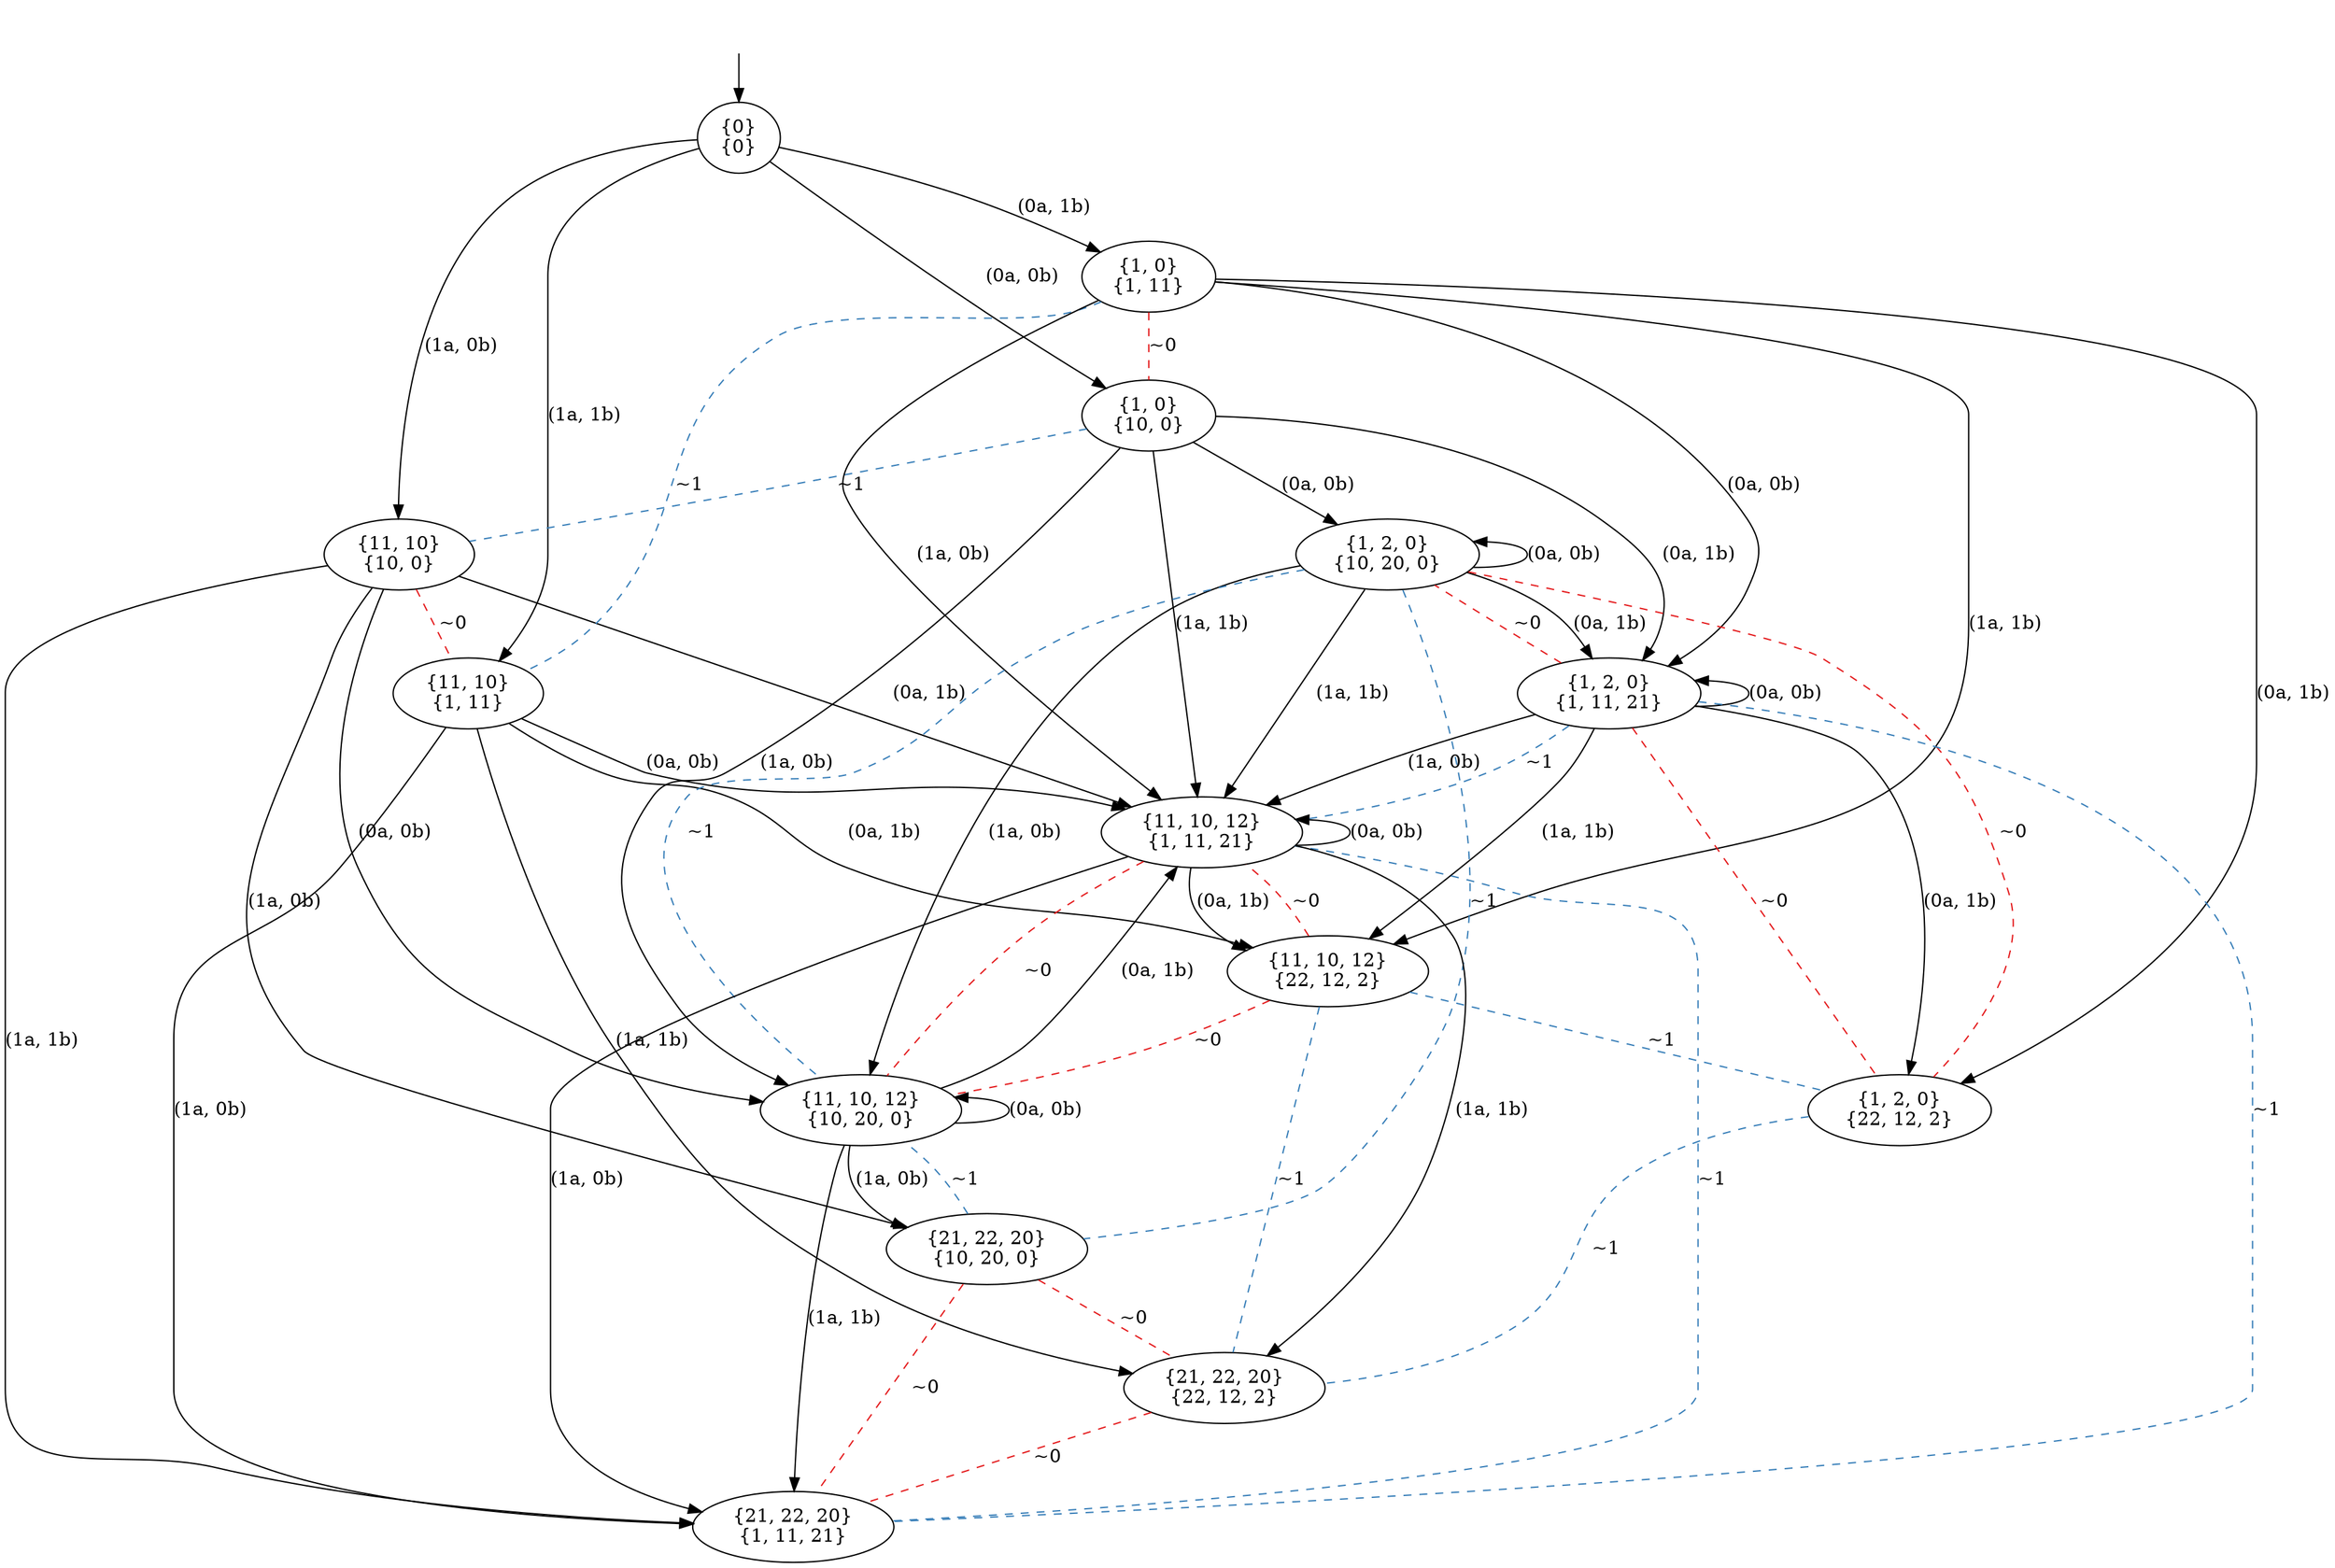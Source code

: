 digraph  {
concentrate=False;
nodesep=0.5;
ranksep=0.5;
splines=True;
4713533392 [label="{0}\n{0}"];
4713531712 [label="{1, 0}\n{10, 0}"];
4713530592 [label="{11, 10}\n{10, 0}"];
4713533224 [label="{1, 0}\n{1, 11}"];
4713529696 [label="{11, 10}\n{1, 11}"];
4713531824 [label="{1, 2, 0}\n{10, 20, 0}"];
4713530984 [label="{11, 10, 12}\n{10, 20, 0}"];
4713531656 [label="{1, 2, 0}\n{1, 11, 21}"];
4713532216 [label="{11, 10, 12}\n{1, 11, 21}"];
4713609648 [label="{21, 22, 20}\n{10, 20, 0}"];
4713609816 [label="{21, 22, 20}\n{1, 11, 21}"];
4713610040 [label="{1, 2, 0}\n{22, 12, 2}"];
4713610152 [label="{11, 10, 12}\n{22, 12, 2}"];
4713610432 [label="{21, 22, 20}\n{22, 12, 2}"];
hidden [label="", shape=none];
4713533392 -> 4713531712  [action="('0a', '0b')", key="('0a', '0b')", label="(0a, 0b)"];
4713533392 -> 4713530592  [action="('1a', '0b')", key="('1a', '0b')", label="(1a, 0b)"];
4713533392 -> 4713533224  [action="('0a', '1b')", key="('0a', '1b')", label="(0a, 1b)"];
4713533392 -> 4713529696  [action="('1a', '1b')", key="('1a', '1b')", label="(1a, 1b)"];
4713531712 -> 4713531824  [action="('0a', '0b')", key="('0a', '0b')", label="(0a, 0b)"];
4713531712 -> 4713530984  [action="('1a', '0b')", key="('1a', '0b')", label="(1a, 0b)"];
4713531712 -> 4713531656  [action="('0a', '1b')", key="('0a', '1b')", label="(0a, 1b)"];
4713531712 -> 4713532216  [action="('1a', '1b')", key="('1a', '1b')", label="(1a, 1b)"];
4713531712 -> 4713530592  [arrowhead=none, color=2, colorscheme=set19, constraint=True, key=0, label="~1", style=dashed];
4713530592 -> 4713530984  [action="('0a', '0b')", key="('0a', '0b')", label="(0a, 0b)"];
4713530592 -> 4713609648  [action="('1a', '0b')", key="('1a', '0b')", label="(1a, 0b)"];
4713530592 -> 4713532216  [action="('0a', '1b')", key="('0a', '1b')", label="(0a, 1b)"];
4713530592 -> 4713609816  [action="('1a', '1b')", key="('1a', '1b')", label="(1a, 1b)"];
4713530592 -> 4713529696  [arrowhead=none, color=1, colorscheme=set19, constraint=True, key=0, label="~0", style=dashed];
4713533224 -> 4713531656  [action="('0a', '0b')", key="('0a', '0b')", label="(0a, 0b)"];
4713533224 -> 4713532216  [action="('1a', '0b')", key="('1a', '0b')", label="(1a, 0b)"];
4713533224 -> 4713610040  [action="('0a', '1b')", key="('0a', '1b')", label="(0a, 1b)"];
4713533224 -> 4713610152  [action="('1a', '1b')", key="('1a', '1b')", label="(1a, 1b)"];
4713533224 -> 4713531712  [arrowhead=none, color=1, colorscheme=set19, constraint=True, key=0, label="~0", style=dashed];
4713533224 -> 4713529696  [arrowhead=none, color=2, colorscheme=set19, constraint=True, key=0, label="~1", style=dashed];
4713529696 -> 4713532216  [action="('0a', '0b')", key="('0a', '0b')", label="(0a, 0b)"];
4713529696 -> 4713609816  [action="('1a', '0b')", key="('1a', '0b')", label="(1a, 0b)"];
4713529696 -> 4713610152  [action="('0a', '1b')", key="('0a', '1b')", label="(0a, 1b)"];
4713529696 -> 4713610432  [action="('1a', '1b')", key="('1a', '1b')", label="(1a, 1b)"];
4713531824 -> 4713531824  [action="('0a', '0b')", dir=back, key="('0a', '0b')", label="(0a, 0b)"];
4713531824 -> 4713530984  [action="('1a', '0b')", key="('1a', '0b')", label="(1a, 0b)"];
4713531824 -> 4713530984  [arrowhead=none, color=2, colorscheme=set19, constraint=True, key=1, label="~1", style=dashed];
4713531824 -> 4713531656  [action="('0a', '1b')", key="('0a', '1b')", label="(0a, 1b)"];
4713531824 -> 4713532216  [action="('1a', '1b')", key="('1a', '1b')", label="(1a, 1b)"];
4713531824 -> 4713610040  [arrowhead=none, color=1, colorscheme=set19, constraint=True, key=0, label="~0", style=dashed];
4713531824 -> 4713609648  [arrowhead=none, color=2, colorscheme=set19, constraint=True, key=0, label="~1", style=dashed];
4713530984 -> 4713530984  [action="('0a', '0b')", dir=back, key="('0a', '0b')", label="(0a, 0b)"];
4713530984 -> 4713609648  [action="('1a', '0b')", key="('1a', '0b')", label="(1a, 0b)"];
4713530984 -> 4713532216  [action="('0a', '1b')", key="('0a', '1b')", label="(0a, 1b)"];
4713530984 -> 4713609816  [action="('1a', '1b')", key="('1a', '1b')", label="(1a, 1b)"];
4713531656 -> 4713531656  [action="('0a', '0b')", dir=back, key="('0a', '0b')", label="(0a, 0b)"];
4713531656 -> 4713532216  [action="('1a', '0b')", key="('1a', '0b')", label="(1a, 0b)"];
4713531656 -> 4713532216  [arrowhead=none, color=2, colorscheme=set19, constraint=True, key=1, label="~1", style=dashed];
4713531656 -> 4713610040  [action="('0a', '1b')", key="('0a', '1b')", label="(0a, 1b)"];
4713531656 -> 4713610040  [arrowhead=none, color=1, colorscheme=set19, constraint=True, key=1, label="~0", style=dashed];
4713531656 -> 4713610152  [action="('1a', '1b')", key="('1a', '1b')", label="(1a, 1b)"];
4713531656 -> 4713531824  [arrowhead=none, color=1, colorscheme=set19, constraint=True, key=0, label="~0", style=dashed];
4713531656 -> 4713609816  [arrowhead=none, color=2, colorscheme=set19, constraint=True, key=0, label="~1", style=dashed];
4713532216 -> 4713532216  [action="('0a', '0b')", dir=back, key="('0a', '0b')", label="(0a, 0b)"];
4713532216 -> 4713609816  [action="('1a', '0b')", key="('1a', '0b')", label="(1a, 0b)"];
4713532216 -> 4713609816  [arrowhead=none, color=2, colorscheme=set19, constraint=True, key=1, label="~1", style=dashed];
4713532216 -> 4713610152  [action="('0a', '1b')", key="('0a', '1b')", label="(0a, 1b)"];
4713532216 -> 4713610432  [action="('1a', '1b')", key="('1a', '1b')", label="(1a, 1b)"];
4713532216 -> 4713530984  [arrowhead=none, color=1, colorscheme=set19, constraint=True, key=0, label="~0", style=dashed];
4713609648 -> 4713610432  [arrowhead=none, color=1, colorscheme=set19, constraint=True, key=0, label="~0", style=dashed];
4713609648 -> 4713609816  [arrowhead=none, color=1, colorscheme=set19, constraint=True, key=0, label="~0", style=dashed];
4713609648 -> 4713530984  [arrowhead=none, color=2, colorscheme=set19, constraint=True, key=0, label="~1", style=dashed];
4713610040 -> 4713610432  [arrowhead=none, color=2, colorscheme=set19, constraint=True, key=0, label="~1", style=dashed];
4713610152 -> 4713532216  [arrowhead=none, color=1, colorscheme=set19, constraint=True, key=0, label="~0", style=dashed];
4713610152 -> 4713530984  [arrowhead=none, color=1, colorscheme=set19, constraint=True, key=0, label="~0", style=dashed];
4713610152 -> 4713610040  [arrowhead=none, color=2, colorscheme=set19, constraint=True, key=0, label="~1", style=dashed];
4713610152 -> 4713610432  [arrowhead=none, color=2, colorscheme=set19, constraint=True, key=0, label="~1", style=dashed];
4713610432 -> 4713609816  [arrowhead=none, color=1, colorscheme=set19, constraint=True, key=0, label="~0", style=dashed];
hidden -> 4713533392  [key=0];
}
